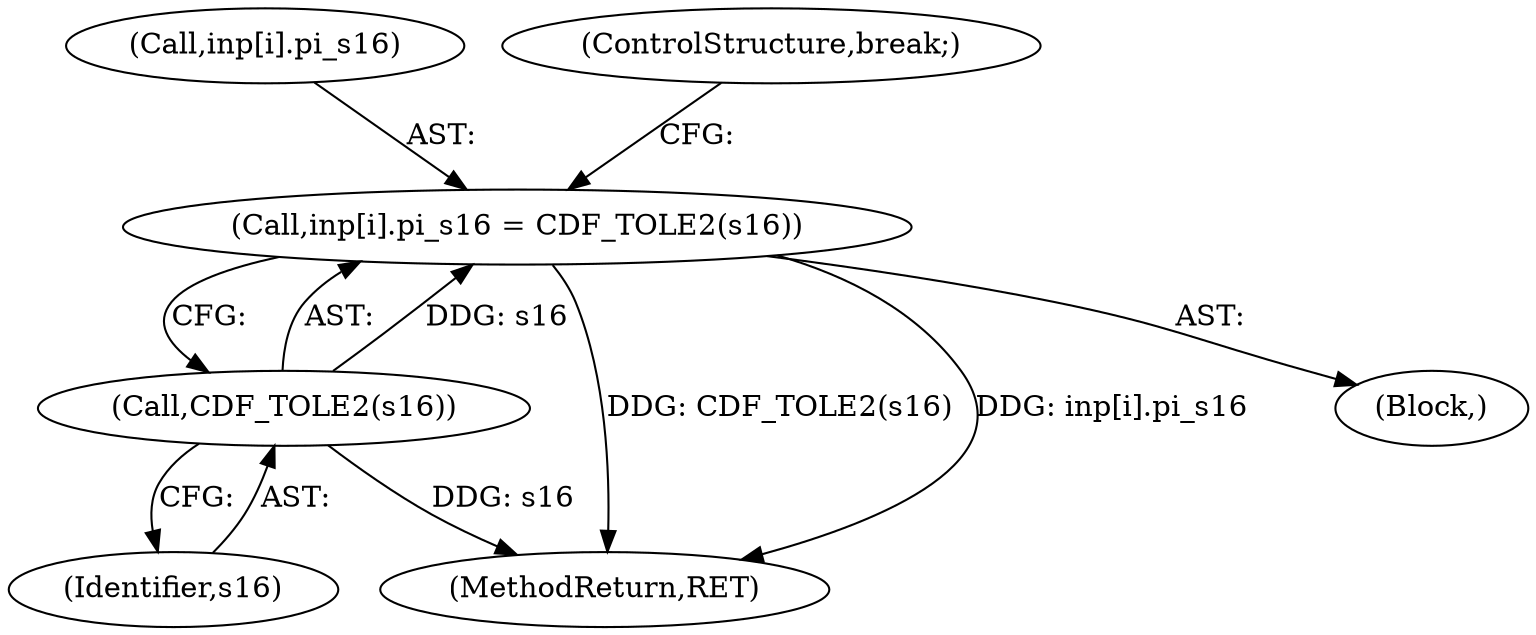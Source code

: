 digraph "0_file_1aec04dbf8a24b8a6ba64c4f74efa0628e36db0b@array" {
"1000418" [label="(Call,inp[i].pi_s16 = CDF_TOLE2(s16))"];
"1000424" [label="(Call,CDF_TOLE2(s16))"];
"1000419" [label="(Call,inp[i].pi_s16)"];
"1000839" [label="(MethodReturn,RET)"];
"1000425" [label="(Identifier,s16)"];
"1000418" [label="(Call,inp[i].pi_s16 = CDF_TOLE2(s16))"];
"1000393" [label="(Block,)"];
"1000426" [label="(ControlStructure,break;)"];
"1000424" [label="(Call,CDF_TOLE2(s16))"];
"1000418" -> "1000393"  [label="AST: "];
"1000418" -> "1000424"  [label="CFG: "];
"1000419" -> "1000418"  [label="AST: "];
"1000424" -> "1000418"  [label="AST: "];
"1000426" -> "1000418"  [label="CFG: "];
"1000418" -> "1000839"  [label="DDG: CDF_TOLE2(s16)"];
"1000418" -> "1000839"  [label="DDG: inp[i].pi_s16"];
"1000424" -> "1000418"  [label="DDG: s16"];
"1000424" -> "1000425"  [label="CFG: "];
"1000425" -> "1000424"  [label="AST: "];
"1000424" -> "1000839"  [label="DDG: s16"];
}
